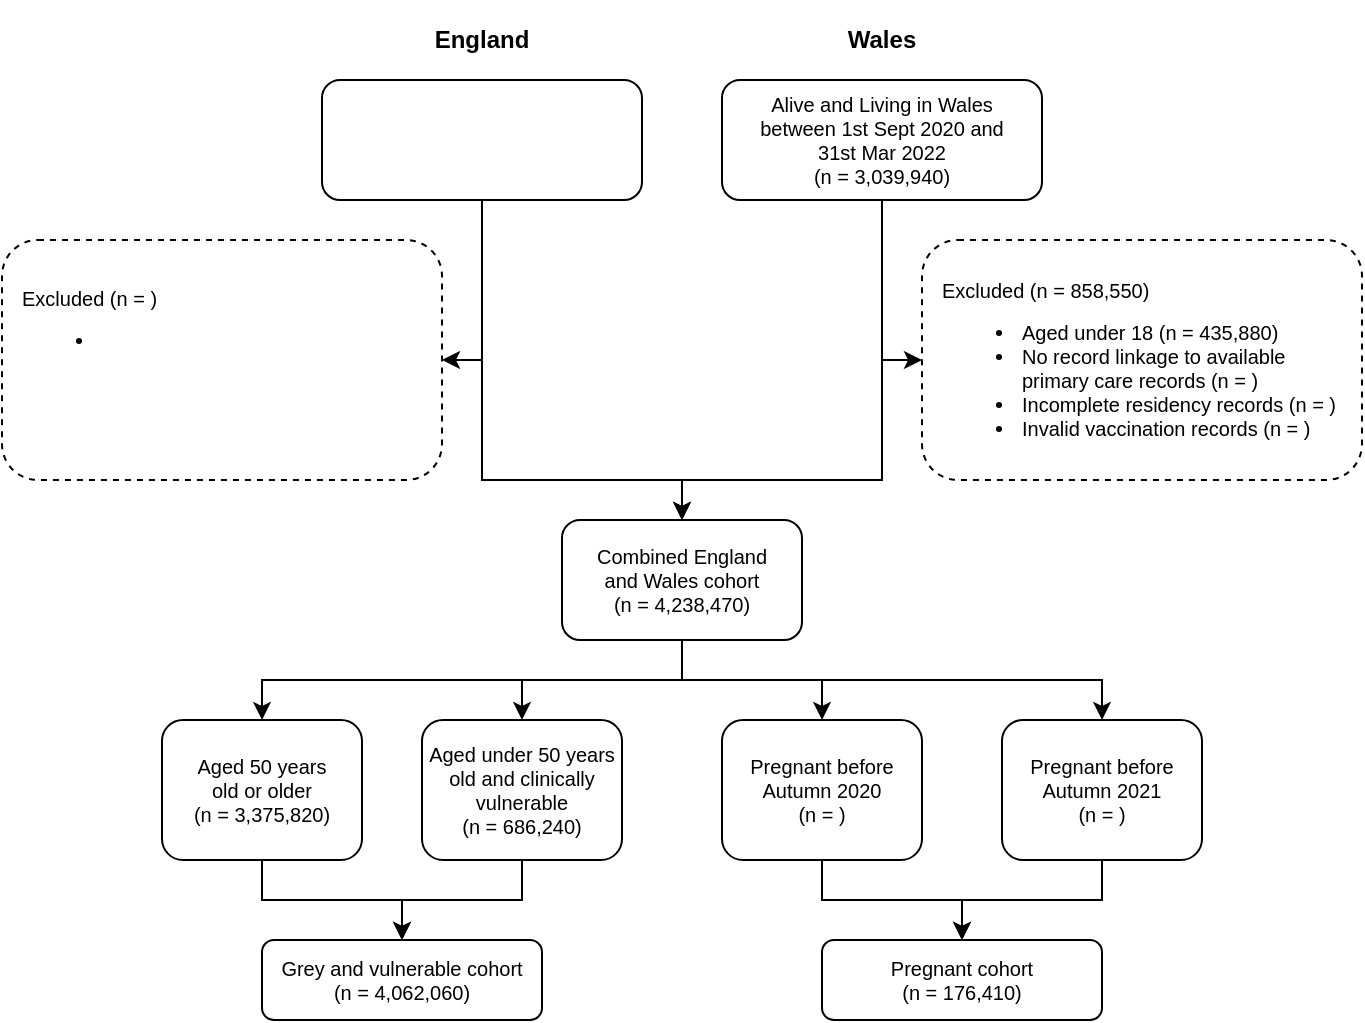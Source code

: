 <mxfile version="20.3.0" type="device"><diagram id="C5RBs43oDa-KdzZeNtuy" name="Page-1"><mxGraphModel dx="782" dy="539" grid="1" gridSize="10" guides="1" tooltips="1" connect="1" arrows="1" fold="1" page="1" pageScale="1" pageWidth="827" pageHeight="1169" math="0" shadow="0"><root><mxCell id="WIyWlLk6GJQsqaUBKTNV-0"/><mxCell id="WIyWlLk6GJQsqaUBKTNV-1" parent="WIyWlLk6GJQsqaUBKTNV-0"/><mxCell id="bD4awnvlRZZb1lPdCaFX-1" style="edgeStyle=orthogonalEdgeStyle;rounded=0;orthogonalLoop=1;jettySize=auto;html=1;entryX=0;entryY=0.5;entryDx=0;entryDy=0;fontSize=10;" parent="WIyWlLk6GJQsqaUBKTNV-1" source="WIyWlLk6GJQsqaUBKTNV-3" target="WIyWlLk6GJQsqaUBKTNV-7" edge="1"><mxGeometry relative="1" as="geometry"/></mxCell><mxCell id="bD4awnvlRZZb1lPdCaFX-30" style="edgeStyle=orthogonalEdgeStyle;rounded=0;orthogonalLoop=1;jettySize=auto;html=1;entryX=0.5;entryY=0;entryDx=0;entryDy=0;fontSize=10;" parent="WIyWlLk6GJQsqaUBKTNV-1" source="WIyWlLk6GJQsqaUBKTNV-3" target="ZYJuDC_ElGy49-UHeCfG-5" edge="1"><mxGeometry relative="1" as="geometry"><Array as="points"><mxPoint x="500" y="280"/><mxPoint x="400" y="280"/></Array></mxGeometry></mxCell><mxCell id="WIyWlLk6GJQsqaUBKTNV-3" value="&lt;font style=&quot;font-size: 10px&quot;&gt;&lt;span style=&quot;font-size: 10px&quot;&gt;Alive and Living in Wales between 1st Sept 2020 and 31st Mar 2022&lt;br style=&quot;font-size: 10px&quot;&gt;&lt;/span&gt;&lt;font style=&quot;font-size: 10px&quot;&gt;&lt;span style=&quot;font-size: 10px&quot;&gt;(n = 3,039,940)&lt;/span&gt;&lt;/font&gt;&lt;br style=&quot;font-size: 10px&quot;&gt;&lt;/font&gt;" style="rounded=1;whiteSpace=wrap;html=1;fontSize=10;glass=0;strokeWidth=1;shadow=0;spacing=20;" parent="WIyWlLk6GJQsqaUBKTNV-1" vertex="1"><mxGeometry x="420" y="80" width="160" height="60" as="geometry"/></mxCell><mxCell id="WIyWlLk6GJQsqaUBKTNV-7" value="&lt;p style=&quot;line-height: 100%&quot;&gt;&lt;span style=&quot;font-size: 10px&quot;&gt;Excluded (&lt;span style=&quot;font-size: 10px&quot;&gt;&lt;font style=&quot;font-size: 10px&quot;&gt;&lt;span style=&quot;font-size: 10px&quot;&gt;n = 858,550)&lt;/span&gt;&lt;/font&gt;&lt;/span&gt;&lt;/span&gt;&lt;br style=&quot;font-size: 10px&quot;&gt;&lt;/p&gt;&lt;ul style=&quot;font-size: 10px&quot;&gt;&lt;li style=&quot;font-size: 10px&quot;&gt;&lt;font style=&quot;font-size: 10px&quot;&gt;&lt;span style=&quot;font-size: 10px&quot;&gt;Aged under 18 (n = 435,880)&lt;/span&gt;&lt;/font&gt;&lt;/li&gt;&lt;li style=&quot;font-size: 10px&quot;&gt;&lt;font style=&quot;font-size: 10px&quot;&gt;&lt;span style=&quot;font-size: 10px&quot;&gt;No record linkage to available primary care records (n = )&lt;/span&gt;&lt;/font&gt;&lt;/li&gt;&lt;li style=&quot;font-size: 10px&quot;&gt;Incomplete residency records (n = )&lt;/li&gt;&lt;li style=&quot;font-size: 10px&quot;&gt;&lt;font style=&quot;font-size: 10px&quot;&gt;&lt;span style=&quot;font-size: 10px ; line-height: 100%&quot;&gt;Invalid vaccination records (n = )&lt;/span&gt;&lt;/font&gt;&lt;/li&gt;&lt;/ul&gt;&lt;p&gt;&lt;/p&gt;" style="rounded=1;whiteSpace=wrap;html=1;fontSize=10;glass=0;strokeWidth=1;shadow=0;align=left;fontStyle=0;spacing=10;verticalAlign=middle;dashed=1;" parent="WIyWlLk6GJQsqaUBKTNV-1" vertex="1"><mxGeometry x="520" y="160" width="220" height="120" as="geometry"/></mxCell><mxCell id="bD4awnvlRZZb1lPdCaFX-32" style="edgeStyle=orthogonalEdgeStyle;rounded=0;orthogonalLoop=1;jettySize=auto;html=1;entryX=0.5;entryY=0;entryDx=0;entryDy=0;fontSize=10;" parent="WIyWlLk6GJQsqaUBKTNV-1" source="ZYJuDC_ElGy49-UHeCfG-5" target="GRhizyIJWyX8jvZQzJl2-0" edge="1"><mxGeometry relative="1" as="geometry"/></mxCell><mxCell id="bD4awnvlRZZb1lPdCaFX-33" style="edgeStyle=orthogonalEdgeStyle;rounded=0;orthogonalLoop=1;jettySize=auto;html=1;fontSize=10;" parent="WIyWlLk6GJQsqaUBKTNV-1" source="ZYJuDC_ElGy49-UHeCfG-5" target="GRhizyIJWyX8jvZQzJl2-1" edge="1"><mxGeometry relative="1" as="geometry"/></mxCell><mxCell id="bD4awnvlRZZb1lPdCaFX-35" style="edgeStyle=orthogonalEdgeStyle;rounded=0;orthogonalLoop=1;jettySize=auto;html=1;fontSize=10;" parent="WIyWlLk6GJQsqaUBKTNV-1" source="ZYJuDC_ElGy49-UHeCfG-5" target="ZYJuDC_ElGy49-UHeCfG-11" edge="1"><mxGeometry relative="1" as="geometry"><Array as="points"><mxPoint x="400" y="380"/><mxPoint x="190" y="380"/></Array></mxGeometry></mxCell><mxCell id="bD4awnvlRZZb1lPdCaFX-36" style="edgeStyle=orthogonalEdgeStyle;rounded=0;orthogonalLoop=1;jettySize=auto;html=1;entryX=0.5;entryY=0;entryDx=0;entryDy=0;fontSize=10;" parent="WIyWlLk6GJQsqaUBKTNV-1" source="ZYJuDC_ElGy49-UHeCfG-5" target="bD4awnvlRZZb1lPdCaFX-12" edge="1"><mxGeometry relative="1" as="geometry"><Array as="points"><mxPoint x="400" y="380"/><mxPoint x="610" y="380"/></Array></mxGeometry></mxCell><mxCell id="ZYJuDC_ElGy49-UHeCfG-5" value="&lt;font style=&quot;font-size: 10px&quot;&gt;&lt;font style=&quot;font-size: 10px&quot;&gt;Combined England&lt;br&gt;and Wales cohort&lt;br style=&quot;font-size: 10px&quot;&gt;&lt;font style=&quot;font-size: 10px&quot;&gt;&lt;span style=&quot;font-size: 10px&quot;&gt;(n = 4,238,470)&lt;/span&gt;&lt;/font&gt;&lt;/font&gt;&lt;br style=&quot;font-size: 10px&quot;&gt;&lt;/font&gt;" style="rounded=1;whiteSpace=wrap;html=1;fontSize=10;glass=0;strokeWidth=1;shadow=0;" parent="WIyWlLk6GJQsqaUBKTNV-1" vertex="1"><mxGeometry x="340" y="300" width="120" height="60" as="geometry"/></mxCell><mxCell id="bD4awnvlRZZb1lPdCaFX-37" style="edgeStyle=orthogonalEdgeStyle;rounded=0;orthogonalLoop=1;jettySize=auto;html=1;entryX=0.5;entryY=0;entryDx=0;entryDy=0;fontSize=10;" parent="WIyWlLk6GJQsqaUBKTNV-1" source="ZYJuDC_ElGy49-UHeCfG-11" target="ZYJuDC_ElGy49-UHeCfG-14" edge="1"><mxGeometry relative="1" as="geometry"/></mxCell><mxCell id="ZYJuDC_ElGy49-UHeCfG-11" value="&lt;div style=&quot;font-size: 10px&quot;&gt;&lt;span style=&quot;font-size: 10px&quot;&gt;Aged 50 years&lt;/span&gt;&lt;/div&gt;&lt;div style=&quot;font-size: 10px&quot;&gt;&lt;span style=&quot;font-size: 10px&quot;&gt;old&amp;nbsp;&lt;/span&gt;&lt;span style=&quot;background-color: initial;&quot;&gt;or older&lt;/span&gt;&lt;/div&gt;&lt;div style=&quot;font-size: 10px&quot;&gt;&lt;span style=&quot;font-size: 10px&quot;&gt;(n = 3,375,820)&lt;/span&gt;&lt;/div&gt;" style="rounded=1;whiteSpace=wrap;html=1;fontSize=10;glass=0;strokeWidth=1;shadow=0;align=center;fontStyle=0" parent="WIyWlLk6GJQsqaUBKTNV-1" vertex="1"><mxGeometry x="140" y="400" width="100" height="70" as="geometry"/></mxCell><mxCell id="ZYJuDC_ElGy49-UHeCfG-14" value="&lt;font style=&quot;font-size: 10px&quot;&gt;&lt;font style=&quot;font-size: 10px&quot;&gt;&lt;span style=&quot;font-size: 10px&quot;&gt;&lt;span style=&quot;font-size: 10px&quot;&gt;Grey and vulnerable cohort&lt;/span&gt;&lt;br style=&quot;font-size: 10px&quot;&gt;&lt;font style=&quot;font-size: 10px&quot;&gt;(n = 4,062,060)&lt;/font&gt;&lt;/span&gt;&lt;/font&gt;&lt;br style=&quot;font-size: 10px&quot;&gt;&lt;/font&gt;" style="rounded=1;whiteSpace=wrap;html=1;fontSize=10;glass=0;strokeWidth=1;shadow=0;fontStyle=0" parent="WIyWlLk6GJQsqaUBKTNV-1" vertex="1"><mxGeometry x="190" y="510" width="140" height="40" as="geometry"/></mxCell><mxCell id="bD4awnvlRZZb1lPdCaFX-38" style="edgeStyle=orthogonalEdgeStyle;rounded=0;orthogonalLoop=1;jettySize=auto;html=1;entryX=0.5;entryY=0;entryDx=0;entryDy=0;fontSize=10;" parent="WIyWlLk6GJQsqaUBKTNV-1" source="GRhizyIJWyX8jvZQzJl2-0" target="ZYJuDC_ElGy49-UHeCfG-14" edge="1"><mxGeometry relative="1" as="geometry"/></mxCell><mxCell id="GRhizyIJWyX8jvZQzJl2-0" value="Aged under 50 years&lt;br&gt;old and clinically vulnerable&lt;br style=&quot;font-size: 10px&quot;&gt;&lt;span style=&quot;font-size: 10px&quot;&gt;(n = 686,240)&lt;/span&gt;" style="rounded=1;whiteSpace=wrap;html=1;fontStyle=0;fontSize=10;" parent="WIyWlLk6GJQsqaUBKTNV-1" vertex="1"><mxGeometry x="270" y="400" width="100" height="70" as="geometry"/></mxCell><mxCell id="bD4awnvlRZZb1lPdCaFX-39" style="edgeStyle=orthogonalEdgeStyle;rounded=0;orthogonalLoop=1;jettySize=auto;html=1;entryX=0.5;entryY=0;entryDx=0;entryDy=0;fontSize=10;" parent="WIyWlLk6GJQsqaUBKTNV-1" source="GRhizyIJWyX8jvZQzJl2-1" target="bD4awnvlRZZb1lPdCaFX-19" edge="1"><mxGeometry relative="1" as="geometry"/></mxCell><mxCell id="GRhizyIJWyX8jvZQzJl2-1" value="Pregnant before&lt;br&gt;Autumn 2020&lt;br style=&quot;font-size: 10px&quot;&gt;&lt;span style=&quot;font-size: 10px&quot;&gt;(n = )&lt;/span&gt;" style="rounded=1;whiteSpace=wrap;html=1;fontSize=10;fontStyle=0" parent="WIyWlLk6GJQsqaUBKTNV-1" vertex="1"><mxGeometry x="420" y="400" width="100" height="70" as="geometry"/></mxCell><mxCell id="GRhizyIJWyX8jvZQzJl2-7" value="Wales" style="text;html=1;strokeColor=none;fillColor=none;align=center;verticalAlign=middle;whiteSpace=wrap;rounded=0;fontSize=12;fontStyle=1" parent="WIyWlLk6GJQsqaUBKTNV-1" vertex="1"><mxGeometry x="420" y="40" width="160" height="40" as="geometry"/></mxCell><mxCell id="GRhizyIJWyX8jvZQzJl2-8" value="England" style="text;html=1;strokeColor=none;fillColor=none;align=center;verticalAlign=middle;whiteSpace=wrap;rounded=0;fontSize=12;fontStyle=1" parent="WIyWlLk6GJQsqaUBKTNV-1" vertex="1"><mxGeometry x="220" y="40" width="160" height="40" as="geometry"/></mxCell><mxCell id="bD4awnvlRZZb1lPdCaFX-8" style="edgeStyle=orthogonalEdgeStyle;rounded=0;orthogonalLoop=1;jettySize=auto;html=1;entryX=1;entryY=0.5;entryDx=0;entryDy=0;fontSize=10;" parent="WIyWlLk6GJQsqaUBKTNV-1" source="bD4awnvlRZZb1lPdCaFX-2" target="bD4awnvlRZZb1lPdCaFX-3" edge="1"><mxGeometry relative="1" as="geometry"/></mxCell><mxCell id="bD4awnvlRZZb1lPdCaFX-29" style="edgeStyle=orthogonalEdgeStyle;rounded=0;orthogonalLoop=1;jettySize=auto;html=1;entryX=0.5;entryY=0;entryDx=0;entryDy=0;fontSize=10;" parent="WIyWlLk6GJQsqaUBKTNV-1" source="bD4awnvlRZZb1lPdCaFX-2" target="ZYJuDC_ElGy49-UHeCfG-5" edge="1"><mxGeometry relative="1" as="geometry"><Array as="points"><mxPoint x="300" y="280"/><mxPoint x="400" y="280"/></Array></mxGeometry></mxCell><mxCell id="bD4awnvlRZZb1lPdCaFX-2" value="&lt;font style=&quot;font-size: 10px&quot;&gt;&lt;br style=&quot;font-size: 10px&quot;&gt;&lt;/font&gt;" style="rounded=1;whiteSpace=wrap;html=1;fontSize=10;glass=0;strokeWidth=1;shadow=0;spacing=20;" parent="WIyWlLk6GJQsqaUBKTNV-1" vertex="1"><mxGeometry x="220" y="80" width="160" height="60" as="geometry"/></mxCell><mxCell id="bD4awnvlRZZb1lPdCaFX-3" value="&lt;p style=&quot;line-height: 100%&quot;&gt;&lt;span style=&quot;font-size: 10px&quot;&gt;Excluded (&lt;span style=&quot;font-size: 10px&quot;&gt;&lt;font style=&quot;font-size: 10px&quot;&gt;&lt;span style=&quot;font-size: 10px&quot;&gt;n = )&lt;/span&gt;&lt;/font&gt;&lt;/span&gt;&lt;/span&gt;&lt;br style=&quot;font-size: 10px&quot;&gt;&lt;/p&gt;&lt;ul style=&quot;font-size: 10px&quot;&gt;&lt;li style=&quot;font-size: 10px&quot;&gt;&lt;br&gt;&lt;/li&gt;&lt;/ul&gt;&lt;p&gt;&lt;/p&gt;" style="rounded=1;whiteSpace=wrap;html=1;fontSize=10;glass=0;strokeWidth=1;shadow=0;align=left;fontStyle=0;spacing=10;verticalAlign=top;dashed=1;" parent="WIyWlLk6GJQsqaUBKTNV-1" vertex="1"><mxGeometry x="60" y="160" width="220" height="120" as="geometry"/></mxCell><mxCell id="bD4awnvlRZZb1lPdCaFX-40" style="edgeStyle=orthogonalEdgeStyle;rounded=0;orthogonalLoop=1;jettySize=auto;html=1;entryX=0.5;entryY=0;entryDx=0;entryDy=0;fontSize=10;" parent="WIyWlLk6GJQsqaUBKTNV-1" source="bD4awnvlRZZb1lPdCaFX-12" target="bD4awnvlRZZb1lPdCaFX-19" edge="1"><mxGeometry relative="1" as="geometry"/></mxCell><mxCell id="bD4awnvlRZZb1lPdCaFX-12" value="Pregnant before&lt;br&gt;Autumn 2021&lt;br style=&quot;font-size: 10px&quot;&gt;&lt;span style=&quot;font-size: 10px&quot;&gt;(n = )&lt;/span&gt;" style="rounded=1;whiteSpace=wrap;html=1;fontSize=10;fontStyle=0" parent="WIyWlLk6GJQsqaUBKTNV-1" vertex="1"><mxGeometry x="560" y="400" width="100" height="70" as="geometry"/></mxCell><mxCell id="bD4awnvlRZZb1lPdCaFX-19" value="&lt;font style=&quot;font-size: 10px&quot;&gt;Pregnant cohort&lt;br&gt;(n = 176,410)&lt;br style=&quot;font-size: 10px&quot;&gt;&lt;/font&gt;" style="rounded=1;whiteSpace=wrap;html=1;fontSize=10;glass=0;strokeWidth=1;shadow=0;fontStyle=0" parent="WIyWlLk6GJQsqaUBKTNV-1" vertex="1"><mxGeometry x="470" y="510" width="140" height="40" as="geometry"/></mxCell></root></mxGraphModel></diagram></mxfile>